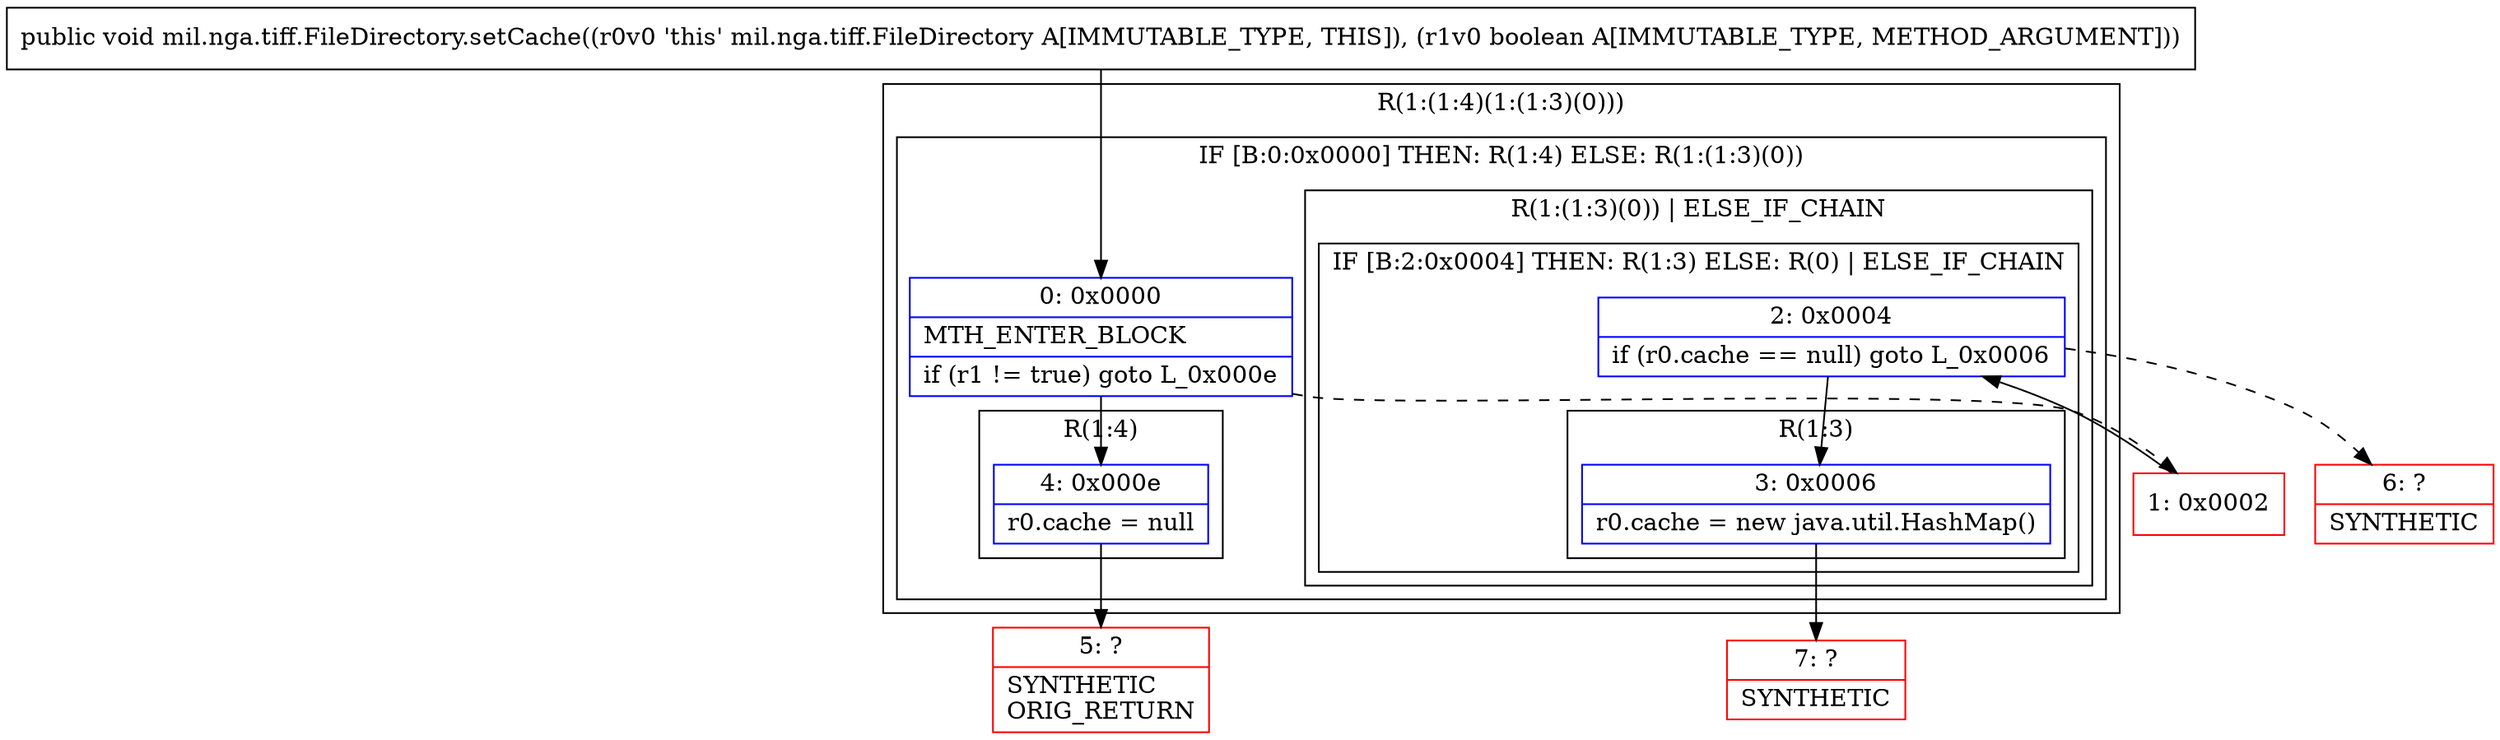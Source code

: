 digraph "CFG formil.nga.tiff.FileDirectory.setCache(Z)V" {
subgraph cluster_Region_775238617 {
label = "R(1:(1:4)(1:(1:3)(0)))";
node [shape=record,color=blue];
subgraph cluster_IfRegion_1518290593 {
label = "IF [B:0:0x0000] THEN: R(1:4) ELSE: R(1:(1:3)(0))";
node [shape=record,color=blue];
Node_0 [shape=record,label="{0\:\ 0x0000|MTH_ENTER_BLOCK\l|if (r1 != true) goto L_0x000e\l}"];
subgraph cluster_Region_1056127129 {
label = "R(1:4)";
node [shape=record,color=blue];
Node_4 [shape=record,label="{4\:\ 0x000e|r0.cache = null\l}"];
}
subgraph cluster_Region_546029541 {
label = "R(1:(1:3)(0)) | ELSE_IF_CHAIN\l";
node [shape=record,color=blue];
subgraph cluster_IfRegion_656931798 {
label = "IF [B:2:0x0004] THEN: R(1:3) ELSE: R(0) | ELSE_IF_CHAIN\l";
node [shape=record,color=blue];
Node_2 [shape=record,label="{2\:\ 0x0004|if (r0.cache == null) goto L_0x0006\l}"];
subgraph cluster_Region_130935773 {
label = "R(1:3)";
node [shape=record,color=blue];
Node_3 [shape=record,label="{3\:\ 0x0006|r0.cache = new java.util.HashMap()\l}"];
}
subgraph cluster_Region_542977101 {
label = "R(0)";
node [shape=record,color=blue];
}
}
}
}
}
Node_1 [shape=record,color=red,label="{1\:\ 0x0002}"];
Node_5 [shape=record,color=red,label="{5\:\ ?|SYNTHETIC\lORIG_RETURN\l}"];
Node_6 [shape=record,color=red,label="{6\:\ ?|SYNTHETIC\l}"];
Node_7 [shape=record,color=red,label="{7\:\ ?|SYNTHETIC\l}"];
MethodNode[shape=record,label="{public void mil.nga.tiff.FileDirectory.setCache((r0v0 'this' mil.nga.tiff.FileDirectory A[IMMUTABLE_TYPE, THIS]), (r1v0 boolean A[IMMUTABLE_TYPE, METHOD_ARGUMENT])) }"];
MethodNode -> Node_0;
Node_0 -> Node_1[style=dashed];
Node_0 -> Node_4;
Node_4 -> Node_5;
Node_2 -> Node_3;
Node_2 -> Node_6[style=dashed];
Node_3 -> Node_7;
Node_1 -> Node_2;
}

